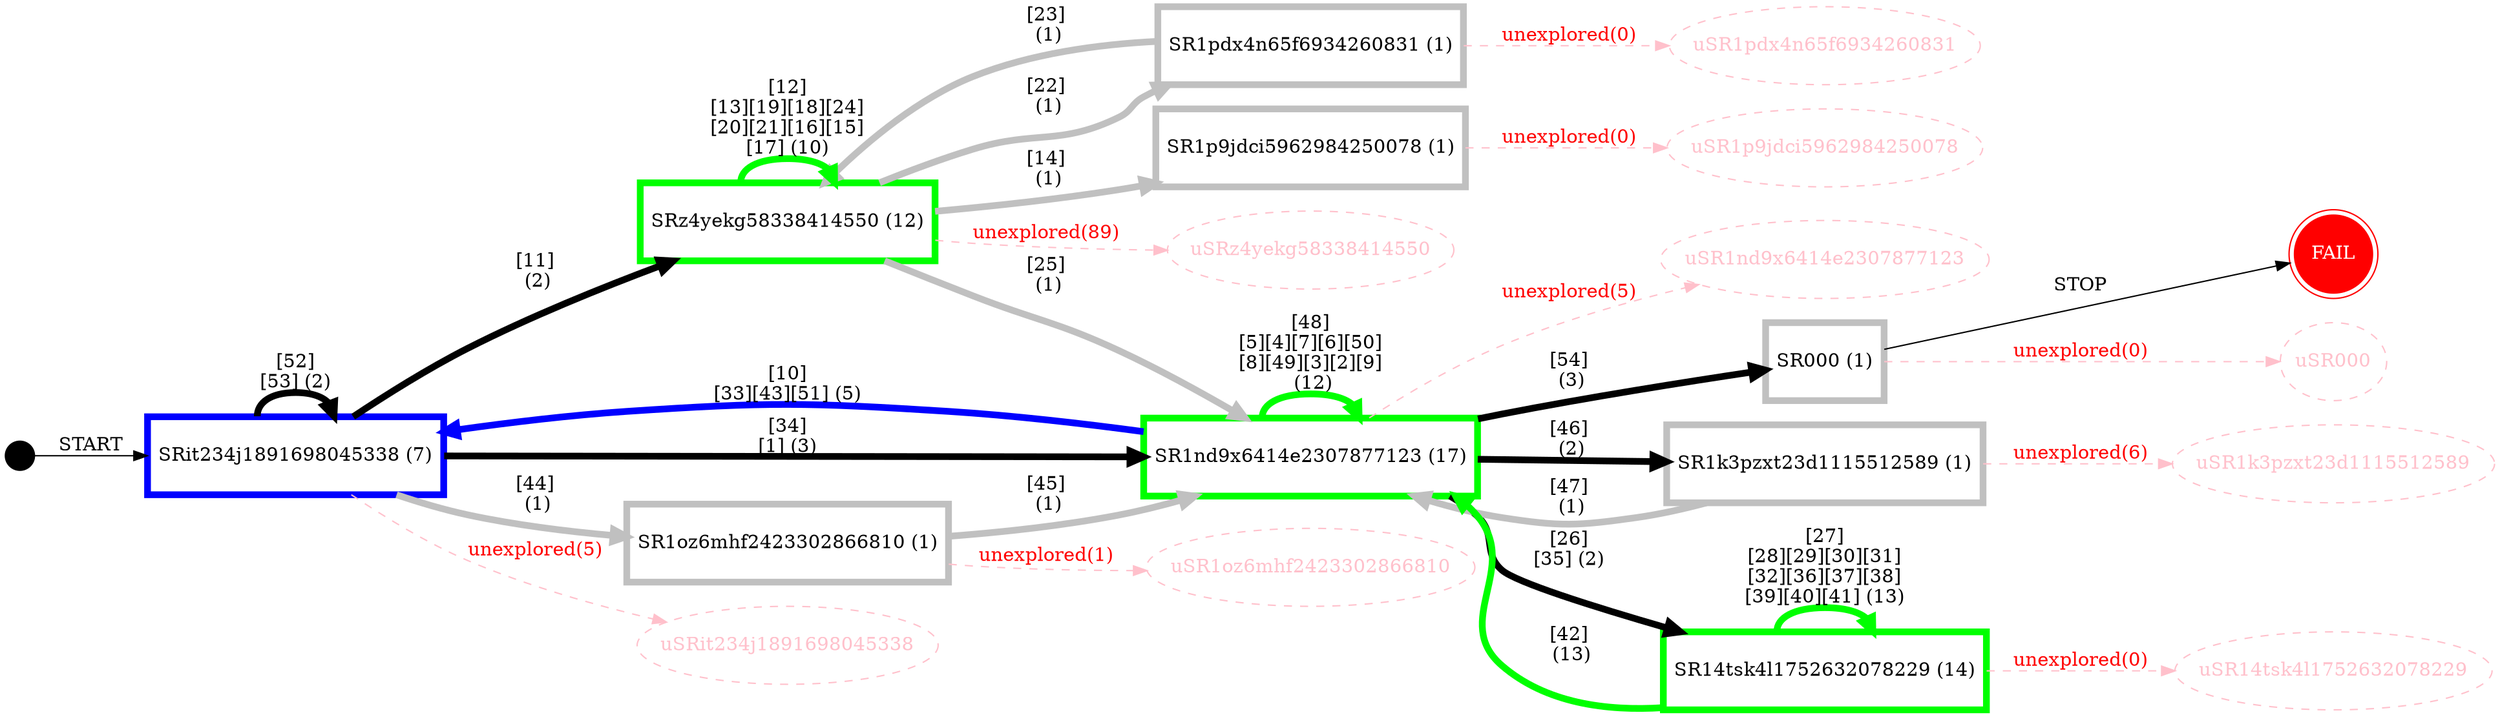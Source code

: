digraph TESTAR {
rankdir=LR;
ENTRY [shape=point, height=0.3, style=solid, color=black];
node [fixedsize=false, shape=rect, style=solid, color=black, fontcolor=black, height=0.8];
SR1nd9x6414e2307877123 [label="SR1nd9x6414e2307877123 (17)", style=solid, color=green, penwidth=5];
SR1pdx4n65f6934260831 [label="SR1pdx4n65f6934260831 (1)", style=solid, color=grey, penwidth=5];
SRz4yekg58338414550 [label="SRz4yekg58338414550 (12)", style=solid, color=green, penwidth=5];
SR1oz6mhf2423302866810 [label="SR1oz6mhf2423302866810 (1)", style=solid, color=grey, penwidth=5];
SR000 [label="SR000 (1)", style=solid, color=grey, penwidth=5];
SR1k3pzxt23d1115512589 [label="SR1k3pzxt23d1115512589 (1)", style=solid, color=grey, penwidth=5];
SR1p9jdci5962984250078 [label="SR1p9jdci5962984250078 (1)", style=solid, color=grey, penwidth=5];
SR14tsk4l1752632078229 [label="SR14tsk4l1752632078229 (14)", style=solid, color=green, penwidth=5];
SRit234j1891698045338 [label="SRit234j1891698045338 (7)", style=solid, color=blue, penwidth=5];
FAIL [fixedsize=false, shape=doublecircle, style=filled, color=red, fontcolor=white, height=0.8];
node [fixedsize=false, shape=ellipse, style=dashed, color=pink, fontcolor=pink, height=0.8];
SR1nd9x6414e2307877123 -> uSR1nd9x6414e2307877123 [color=pink, fontcolor=red, label="unexplored(5)", style=dashed];
SR1pdx4n65f6934260831 -> uSR1pdx4n65f6934260831 [color=pink, fontcolor=red, label="unexplored(0)", style=dashed];
SRz4yekg58338414550 -> uSRz4yekg58338414550 [color=pink, fontcolor=red, label="unexplored(89)", style=dashed];
SR1oz6mhf2423302866810 -> uSR1oz6mhf2423302866810 [color=pink, fontcolor=red, label="unexplored(1)", style=dashed];
SR000 -> uSR000 [color=pink, fontcolor=red, label="unexplored(0)", style=dashed];
SR1k3pzxt23d1115512589 -> uSR1k3pzxt23d1115512589 [color=pink, fontcolor=red, label="unexplored(6)", style=dashed];
SR1p9jdci5962984250078 -> uSR1p9jdci5962984250078 [color=pink, fontcolor=red, label="unexplored(0)", style=dashed];
SR14tsk4l1752632078229 -> uSR14tsk4l1752632078229 [color=pink, fontcolor=red, label="unexplored(0)", style=dashed];
SRit234j1891698045338 -> uSRit234j1891698045338 [color=pink, fontcolor=red, label="unexplored(5)", style=dashed];
node [fixedsize=false, shape=rect, style=solid, color=black, fontcolor=black, height=0.8];
SR1nd9x6414e2307877123 -> SR1nd9x6414e2307877123 [color=green, label="[48]
[5][4][7][6][50]
[8][49][3][2][9]
 (12)", style=solid, penwidth=5];
SRz4yekg58338414550 -> SR1nd9x6414e2307877123 [color=grey, label="[25]
 (1)", style=solid, penwidth=5];
SR1oz6mhf2423302866810 -> SR1nd9x6414e2307877123 [color=grey, label="[45]
 (1)", style=solid, penwidth=5];
SR1k3pzxt23d1115512589 -> SR1nd9x6414e2307877123 [color=grey, label="[47]
 (1)", style=solid, penwidth=5];
SR14tsk4l1752632078229 -> SR1nd9x6414e2307877123 [color=green, label="[42]
 (13)", style=solid, penwidth=5];
SRit234j1891698045338 -> SR1nd9x6414e2307877123 [color=black, label="[34]
[1] (3)", style=solid, penwidth=5];
SRz4yekg58338414550 -> SR1pdx4n65f6934260831 [color=grey, label="[22]
 (1)", style=solid, penwidth=5];
SR1pdx4n65f6934260831 -> SRz4yekg58338414550 [color=grey, label="[23]
 (1)", style=solid, penwidth=5];
SRz4yekg58338414550 -> SRz4yekg58338414550 [color=green, label="[12]
[13][19][18][24]
[20][21][16][15]
[17] (10)", style=solid, penwidth=5];
SRit234j1891698045338 -> SRz4yekg58338414550 [color=black, label="[11]
 (2)", style=solid, penwidth=5];
SR1nd9x6414e2307877123 -> SR000 [color=black, label="[54]
 (3)", style=solid, penwidth=5];
SRit234j1891698045338 -> SR1oz6mhf2423302866810 [color=grey, label="[44]
 (1)", style=solid, penwidth=5];
SR1nd9x6414e2307877123 -> SR1k3pzxt23d1115512589 [color=black, label="[46]
 (2)", style=solid, penwidth=5];
SR1nd9x6414e2307877123 -> SR14tsk4l1752632078229 [color=black, label="[26]
[35] (2)", style=solid, penwidth=5];
SR14tsk4l1752632078229 -> SR14tsk4l1752632078229 [color=green, label="[27]
[28][29][30][31]
[32][36][37][38]
[39][40][41] (13)", style=solid, penwidth=5];
SRz4yekg58338414550 -> SR1p9jdci5962984250078 [color=grey, label="[14]
 (1)", style=solid, penwidth=5];
SR1nd9x6414e2307877123 -> SRit234j1891698045338 [color=blue, label="[10]
[33][43][51] (5)", style=solid, penwidth=5];
SRit234j1891698045338 -> SRit234j1891698045338 [color=black, label="[52]
[53] (2)", style=solid, penwidth=5];
ENTRY -> SRit234j1891698045338 [color=black, label="START", style=solid];
SR000 -> FAIL [color=black, label="STOP", style=solid];
}

